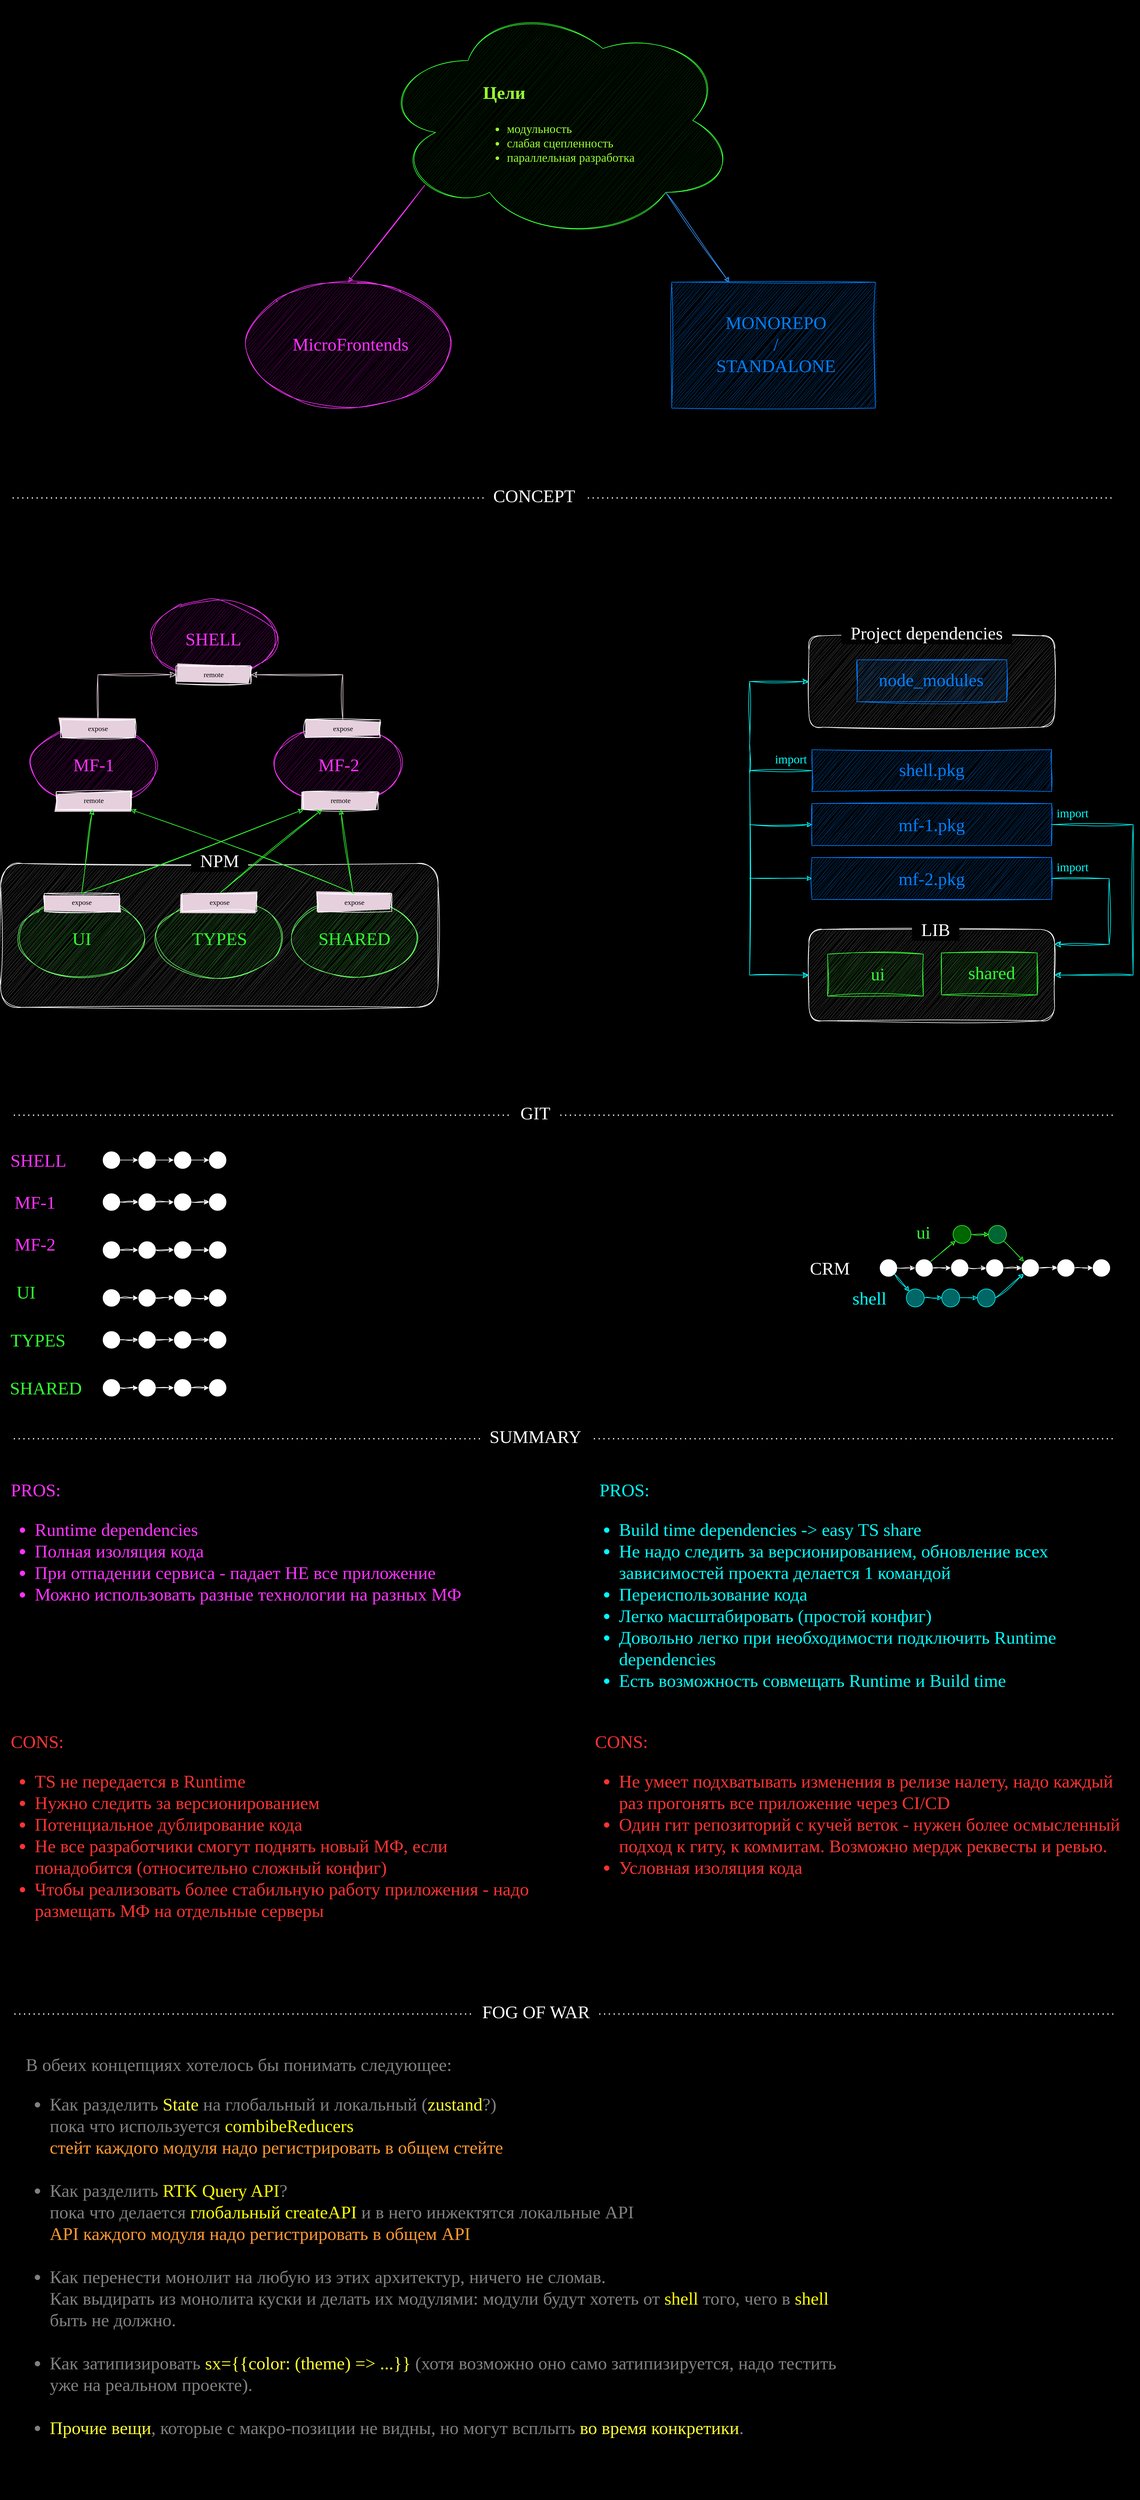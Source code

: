 <mxfile version="21.6.8" type="github">
  <diagram name="Страница — 1" id="esuZyuupJLuho4oqFtwd">
    <mxGraphModel dx="2686" dy="792" grid="1" gridSize="10" guides="1" tooltips="1" connect="1" arrows="1" fold="1" page="0" pageScale="1" pageWidth="827" pageHeight="1169" background="#000000" math="0" shadow="0">
      <root>
        <mxCell id="0" />
        <mxCell id="1" parent="0" />
        <mxCell id="a9ZtihEkZwW9otxZTu7b-69" value="" style="rounded=1;whiteSpace=wrap;html=1;sketch=1;curveFitting=1;jiggle=2;fillStyle=hachure;fillColor=#4D4D4D;strokeColor=#FFFFFF;" parent="1" vertex="1">
          <mxGeometry x="769" y="1150" width="410" height="152.5" as="geometry" />
        </mxCell>
        <mxCell id="a9ZtihEkZwW9otxZTu7b-33" value="" style="rounded=1;whiteSpace=wrap;html=1;sketch=1;curveFitting=1;jiggle=2;fillStyle=hachure;fillColor=#4D4D4D;strokeColor=#FFFFFF;" parent="1" vertex="1">
          <mxGeometry x="-580" y="1530" width="730" height="240" as="geometry" />
        </mxCell>
        <mxCell id="a9ZtihEkZwW9otxZTu7b-2" value="" style="ellipse;shape=cloud;whiteSpace=wrap;html=1;fillStyle=hatch;fillColor=#003300;strokeColor=#33FF33;sketch=1;curveFitting=1;jiggle=2;" parent="1" vertex="1">
          <mxGeometry x="50" y="90" width="600" height="400" as="geometry" />
        </mxCell>
        <mxCell id="a9ZtihEkZwW9otxZTu7b-1" value="&lt;h1 style=&quot;&quot;&gt;&lt;font style=&quot;font-size: 30px;&quot;&gt;Цели&lt;/font&gt;&lt;/h1&gt;&lt;p style=&quot;font-size: 20px;&quot;&gt;&lt;/p&gt;&lt;ul style=&quot;font-size: 20px;&quot;&gt;&lt;li style=&quot;font-size: 20px;&quot;&gt;модульность&lt;/li&gt;&lt;li style=&quot;font-size: 20px;&quot;&gt;слабая сцепленность&lt;br style=&quot;font-size: 20px;&quot;&gt;&lt;/li&gt;&lt;li style=&quot;font-size: 20px;&quot;&gt;параллельная разработка&lt;/li&gt;&lt;/ul&gt;&lt;p style=&quot;font-size: 20px;&quot;&gt;&lt;/p&gt;" style="text;html=1;strokeColor=none;fillColor=none;spacing=5;spacingTop=-20;whiteSpace=wrap;overflow=hidden;rounded=0;fontColor=#99FF33;fontFamily=Comic Sans MS;fontSize=20;sketch=1;curveFitting=1;jiggle=2;" parent="1" vertex="1">
          <mxGeometry x="220" y="200" width="340" height="210" as="geometry" />
        </mxCell>
        <mxCell id="a9ZtihEkZwW9otxZTu7b-3" value="ыв" style="ellipse;whiteSpace=wrap;html=1;strokeColor=#FF33FF;fillColor=#660066;fillStyle=hatch;sketch=1;curveFitting=1;jiggle=2;" parent="1" vertex="1">
          <mxGeometry x="-170" y="560" width="340" height="210" as="geometry" />
        </mxCell>
        <mxCell id="a9ZtihEkZwW9otxZTu7b-4" value="MicroFrontends" style="text;html=1;strokeColor=none;fillColor=none;align=center;verticalAlign=middle;whiteSpace=wrap;rounded=0;fontColor=#FF33FF;fontFamily=Comic Sans MS;fontSize=30;sketch=1;curveFitting=1;jiggle=2;" parent="1" vertex="1">
          <mxGeometry x="-26" y="648" width="60" height="30" as="geometry" />
        </mxCell>
        <mxCell id="a9ZtihEkZwW9otxZTu7b-5" value="ыв" style="whiteSpace=wrap;html=1;strokeColor=#007FFF;fillColor=#004C99;fillStyle=hatch;sketch=1;curveFitting=1;jiggle=2;" parent="1" vertex="1">
          <mxGeometry x="540" y="560" width="340" height="210" as="geometry" />
        </mxCell>
        <mxCell id="a9ZtihEkZwW9otxZTu7b-6" value="MONOREPO&lt;br&gt;/&lt;br&gt;STANDALONE" style="text;html=1;strokeColor=none;fillColor=none;align=center;verticalAlign=middle;whiteSpace=wrap;rounded=0;fontColor=#007FFF;fontFamily=Comic Sans MS;fontSize=30;sketch=1;curveFitting=1;jiggle=2;" parent="1" vertex="1">
          <mxGeometry x="684" y="648" width="60" height="30" as="geometry" />
        </mxCell>
        <mxCell id="a9ZtihEkZwW9otxZTu7b-7" value="" style="endArrow=classic;html=1;rounded=0;entryX=0.5;entryY=0;entryDx=0;entryDy=0;exitX=0.13;exitY=0.77;exitDx=0;exitDy=0;exitPerimeter=0;strokeColor=#FF33FF;sketch=1;curveFitting=1;jiggle=2;" parent="1" source="a9ZtihEkZwW9otxZTu7b-2" target="a9ZtihEkZwW9otxZTu7b-3" edge="1">
          <mxGeometry width="50" height="50" relative="1" as="geometry">
            <mxPoint x="390" y="620" as="sourcePoint" />
            <mxPoint x="440" y="570" as="targetPoint" />
          </mxGeometry>
        </mxCell>
        <mxCell id="a9ZtihEkZwW9otxZTu7b-8" value="" style="endArrow=classic;html=1;rounded=0;exitX=0.8;exitY=0.8;exitDx=0;exitDy=0;exitPerimeter=0;strokeColor=#3399FF;sketch=1;curveFitting=1;jiggle=2;" parent="1" source="a9ZtihEkZwW9otxZTu7b-2" target="a9ZtihEkZwW9otxZTu7b-5" edge="1">
          <mxGeometry width="50" height="50" relative="1" as="geometry">
            <mxPoint x="138" y="408" as="sourcePoint" />
            <mxPoint x="10" y="570" as="targetPoint" />
          </mxGeometry>
        </mxCell>
        <mxCell id="a9ZtihEkZwW9otxZTu7b-13" value="ыв" style="ellipse;whiteSpace=wrap;html=1;strokeColor=#FF33FF;fillColor=#660066;fillStyle=hatch;sketch=1;curveFitting=1;jiggle=2;" parent="1" vertex="1">
          <mxGeometry x="-330" y="1090" width="210.48" height="130" as="geometry" />
        </mxCell>
        <mxCell id="a9ZtihEkZwW9otxZTu7b-14" value="SHELL" style="text;html=1;strokeColor=none;fillColor=none;align=center;verticalAlign=middle;whiteSpace=wrap;rounded=0;fontColor=#FF33FF;fontFamily=Comic Sans MS;fontSize=30;sketch=1;curveFitting=1;jiggle=2;" parent="1" vertex="1">
          <mxGeometry x="-254.76" y="1140" width="60" height="30" as="geometry" />
        </mxCell>
        <mxCell id="a9ZtihEkZwW9otxZTu7b-15" value="remote" style="rounded=0;whiteSpace=wrap;html=1;fillStyle=solid;fillColor=#E6D0DE;sketch=1;curveFitting=1;jiggle=2;strokeColor=#FFFFFF;fontFamily=Comic Sans MS;" parent="1" vertex="1">
          <mxGeometry x="-287.14" y="1200" width="124.76" height="30" as="geometry" />
        </mxCell>
        <mxCell id="a9ZtihEkZwW9otxZTu7b-19" value="ыв" style="ellipse;whiteSpace=wrap;html=1;strokeColor=#FF33FF;fillColor=#660066;fillStyle=hatch;sketch=1;curveFitting=1;jiggle=2;" parent="1" vertex="1">
          <mxGeometry x="-530" y="1300" width="210.48" height="130" as="geometry" />
        </mxCell>
        <mxCell id="a9ZtihEkZwW9otxZTu7b-20" value="MF-1" style="text;html=1;strokeColor=none;fillColor=none;align=center;verticalAlign=middle;whiteSpace=wrap;rounded=0;fontColor=#FF33FF;fontFamily=Comic Sans MS;fontSize=30;sketch=1;curveFitting=1;jiggle=2;" parent="1" vertex="1">
          <mxGeometry x="-467.14" y="1350" width="84.76" height="30" as="geometry" />
        </mxCell>
        <mxCell id="a9ZtihEkZwW9otxZTu7b-21" value="expose" style="rounded=0;whiteSpace=wrap;html=1;fillStyle=solid;fillColor=#E6D0DE;sketch=1;curveFitting=1;jiggle=2;strokeColor=#FFFFFF;fontFamily=Comic Sans MS;" parent="1" vertex="1">
          <mxGeometry x="-480" y="1290" width="124.76" height="30" as="geometry" />
        </mxCell>
        <mxCell id="a9ZtihEkZwW9otxZTu7b-23" value="ыв" style="ellipse;whiteSpace=wrap;html=1;strokeColor=#FF33FF;fillColor=#660066;fillStyle=hatch;sketch=1;curveFitting=1;jiggle=2;" parent="1" vertex="1">
          <mxGeometry x="-121.24" y="1300" width="210.48" height="130" as="geometry" />
        </mxCell>
        <mxCell id="a9ZtihEkZwW9otxZTu7b-24" value="MF-2" style="text;html=1;strokeColor=none;fillColor=none;align=center;verticalAlign=middle;whiteSpace=wrap;rounded=0;fontColor=#FF33FF;fontFamily=Comic Sans MS;fontSize=30;sketch=1;curveFitting=1;jiggle=2;" parent="1" vertex="1">
          <mxGeometry x="-58.38" y="1350" width="84.76" height="30" as="geometry" />
        </mxCell>
        <mxCell id="a9ZtihEkZwW9otxZTu7b-25" value="expose" style="rounded=0;whiteSpace=wrap;html=1;fillStyle=solid;fillColor=#E6D0DE;sketch=1;curveFitting=1;jiggle=2;strokeColor=#FFFFFF;fontFamily=Comic Sans MS;" parent="1" vertex="1">
          <mxGeometry x="-71.24" y="1290" width="124.76" height="30" as="geometry" />
        </mxCell>
        <mxCell id="a9ZtihEkZwW9otxZTu7b-26" value="" style="edgeStyle=segmentEdgeStyle;endArrow=classic;html=1;curved=0;rounded=0;endSize=8;startSize=8;exitX=0.5;exitY=0;exitDx=0;exitDy=0;entryX=1;entryY=0.5;entryDx=0;entryDy=0;strokeColor=#E6D0DE;sketch=1;curveFitting=1;jiggle=2;" parent="1" source="a9ZtihEkZwW9otxZTu7b-25" target="a9ZtihEkZwW9otxZTu7b-15" edge="1">
          <mxGeometry width="50" height="50" relative="1" as="geometry">
            <mxPoint x="-190" y="1340" as="sourcePoint" />
            <mxPoint x="-140" y="1290" as="targetPoint" />
            <Array as="points">
              <mxPoint x="-9" y="1215" />
            </Array>
          </mxGeometry>
        </mxCell>
        <mxCell id="a9ZtihEkZwW9otxZTu7b-27" value="" style="edgeStyle=segmentEdgeStyle;endArrow=classic;html=1;curved=0;rounded=0;endSize=8;startSize=8;exitX=0.5;exitY=0;exitDx=0;exitDy=0;entryX=0;entryY=0.5;entryDx=0;entryDy=0;strokeColor=#E6D0DE;sketch=1;curveFitting=1;jiggle=2;" parent="1" source="a9ZtihEkZwW9otxZTu7b-21" target="a9ZtihEkZwW9otxZTu7b-15" edge="1">
          <mxGeometry width="50" height="50" relative="1" as="geometry">
            <mxPoint x="21" y="1290" as="sourcePoint" />
            <mxPoint x="-152" y="1225" as="targetPoint" />
            <Array as="points">
              <mxPoint x="-418" y="1215" />
            </Array>
          </mxGeometry>
        </mxCell>
        <mxCell id="a9ZtihEkZwW9otxZTu7b-28" value="remote" style="rounded=0;whiteSpace=wrap;html=1;fillStyle=solid;fillColor=#E6D0DE;sketch=1;curveFitting=1;jiggle=2;strokeColor=#FFFFFF;fontFamily=Comic Sans MS;" parent="1" vertex="1">
          <mxGeometry x="-487.14" y="1410" width="124.76" height="30" as="geometry" />
        </mxCell>
        <mxCell id="a9ZtihEkZwW9otxZTu7b-29" value="remote" style="rounded=0;whiteSpace=wrap;html=1;fillStyle=solid;fillColor=#E6D0DE;sketch=1;curveFitting=1;jiggle=2;strokeColor=#FFFFFF;fontFamily=Comic Sans MS;" parent="1" vertex="1">
          <mxGeometry x="-74.76" y="1410" width="124.76" height="30" as="geometry" />
        </mxCell>
        <mxCell id="a9ZtihEkZwW9otxZTu7b-30" value="ыв" style="ellipse;whiteSpace=wrap;html=1;strokeColor=#66FF66;fillColor=#006600;fillStyle=hatch;sketch=1;curveFitting=1;jiggle=2;" parent="1" vertex="1">
          <mxGeometry x="-550" y="1590" width="210.48" height="130" as="geometry" />
        </mxCell>
        <mxCell id="a9ZtihEkZwW9otxZTu7b-31" value="UI" style="text;html=1;strokeColor=none;fillColor=none;align=center;verticalAlign=middle;whiteSpace=wrap;rounded=0;fontColor=#33FF33;fontFamily=Comic Sans MS;fontSize=30;sketch=1;curveFitting=1;jiggle=2;" parent="1" vertex="1">
          <mxGeometry x="-487.14" y="1640" width="84.76" height="30" as="geometry" />
        </mxCell>
        <mxCell id="a9ZtihEkZwW9otxZTu7b-32" value="expose" style="rounded=0;whiteSpace=wrap;html=1;fillStyle=solid;fillColor=#E6D0DE;sketch=1;curveFitting=1;jiggle=2;strokeColor=#FFFFFF;fontFamily=Comic Sans MS;" parent="1" vertex="1">
          <mxGeometry x="-507.14" y="1580" width="124.76" height="30" as="geometry" />
        </mxCell>
        <mxCell id="a9ZtihEkZwW9otxZTu7b-34" value="&lt;font style=&quot;font-size: 30px;&quot; color=&quot;#ffffff&quot; face=&quot;Comic Sans MS&quot;&gt;&amp;nbsp; NPM&amp;nbsp;&amp;nbsp;&lt;/font&gt;" style="text;html=1;align=center;verticalAlign=middle;resizable=0;points=[];autosize=1;strokeColor=none;fillColor=none;labelBackgroundColor=#000000;spacingLeft=10;spacingRight=10;labelBorderColor=none;" parent="1" vertex="1">
          <mxGeometry x="-284.76" y="1500" width="140" height="50" as="geometry" />
        </mxCell>
        <mxCell id="a9ZtihEkZwW9otxZTu7b-35" value="ыв" style="ellipse;whiteSpace=wrap;html=1;strokeColor=#66FF66;fillColor=#006600;fillStyle=hatch;sketch=1;curveFitting=1;jiggle=2;" parent="1" vertex="1">
          <mxGeometry x="-320" y="1590" width="210.48" height="130" as="geometry" />
        </mxCell>
        <mxCell id="a9ZtihEkZwW9otxZTu7b-36" value="TYPES" style="text;html=1;strokeColor=none;fillColor=none;align=center;verticalAlign=middle;whiteSpace=wrap;rounded=0;fontColor=#33FF33;fontFamily=Comic Sans MS;fontSize=30;sketch=1;curveFitting=1;jiggle=2;" parent="1" vertex="1">
          <mxGeometry x="-257.14" y="1640" width="84.76" height="30" as="geometry" />
        </mxCell>
        <mxCell id="a9ZtihEkZwW9otxZTu7b-37" value="expose" style="rounded=0;whiteSpace=wrap;html=1;fillStyle=solid;fillColor=#E6D0DE;sketch=1;curveFitting=1;jiggle=2;strokeColor=#FFFFFF;fontFamily=Comic Sans MS;" parent="1" vertex="1">
          <mxGeometry x="-277.14" y="1580" width="124.76" height="30" as="geometry" />
        </mxCell>
        <mxCell id="a9ZtihEkZwW9otxZTu7b-38" value="ыв" style="ellipse;whiteSpace=wrap;html=1;strokeColor=#66FF66;fillColor=#006600;fillStyle=hatch;sketch=1;curveFitting=1;jiggle=2;" parent="1" vertex="1">
          <mxGeometry x="-94.76" y="1590" width="210.48" height="130" as="geometry" />
        </mxCell>
        <mxCell id="a9ZtihEkZwW9otxZTu7b-39" value="SHARED" style="text;html=1;strokeColor=none;fillColor=none;align=center;verticalAlign=middle;whiteSpace=wrap;rounded=0;fontColor=#33FF33;fontFamily=Comic Sans MS;fontSize=30;sketch=1;curveFitting=1;jiggle=2;" parent="1" vertex="1">
          <mxGeometry x="-31.9" y="1640" width="84.76" height="30" as="geometry" />
        </mxCell>
        <mxCell id="a9ZtihEkZwW9otxZTu7b-40" value="expose" style="rounded=0;whiteSpace=wrap;html=1;fillStyle=solid;fillColor=#E6D0DE;sketch=1;curveFitting=1;jiggle=2;strokeColor=#FFFFFF;fontFamily=Comic Sans MS;" parent="1" vertex="1">
          <mxGeometry x="-51.9" y="1580" width="124.76" height="30" as="geometry" />
        </mxCell>
        <mxCell id="a9ZtihEkZwW9otxZTu7b-41" value="" style="endArrow=classic;html=1;rounded=0;exitX=0.5;exitY=0;exitDx=0;exitDy=0;strokeColor=#33FF33;sketch=1;curveFitting=1;jiggle=2;" parent="1" source="a9ZtihEkZwW9otxZTu7b-32" target="a9ZtihEkZwW9otxZTu7b-28" edge="1">
          <mxGeometry width="50" height="50" relative="1" as="geometry">
            <mxPoint x="-180" y="1590" as="sourcePoint" />
            <mxPoint x="-130" y="1540" as="targetPoint" />
          </mxGeometry>
        </mxCell>
        <mxCell id="a9ZtihEkZwW9otxZTu7b-42" value="" style="endArrow=classic;html=1;rounded=0;exitX=0.5;exitY=0;exitDx=0;exitDy=0;strokeColor=#33FF33;entryX=0;entryY=1;entryDx=0;entryDy=0;sketch=1;curveFitting=1;jiggle=2;" parent="1" source="a9ZtihEkZwW9otxZTu7b-32" target="a9ZtihEkZwW9otxZTu7b-29" edge="1">
          <mxGeometry width="50" height="50" relative="1" as="geometry">
            <mxPoint x="-435" y="1590" as="sourcePoint" />
            <mxPoint x="-417" y="1450" as="targetPoint" />
          </mxGeometry>
        </mxCell>
        <mxCell id="a9ZtihEkZwW9otxZTu7b-43" value="" style="endArrow=classic;html=1;rounded=0;exitX=0.5;exitY=0;exitDx=0;exitDy=0;strokeColor=#33FF33;entryX=0.25;entryY=1;entryDx=0;entryDy=0;sketch=1;curveFitting=1;jiggle=2;" parent="1" source="a9ZtihEkZwW9otxZTu7b-37" target="a9ZtihEkZwW9otxZTu7b-29" edge="1">
          <mxGeometry width="50" height="50" relative="1" as="geometry">
            <mxPoint x="-435" y="1590" as="sourcePoint" />
            <mxPoint x="-417" y="1450" as="targetPoint" />
          </mxGeometry>
        </mxCell>
        <mxCell id="a9ZtihEkZwW9otxZTu7b-44" value="" style="endArrow=classic;html=1;rounded=0;strokeColor=#33FF33;entryX=0.5;entryY=1;entryDx=0;entryDy=0;sketch=1;curveFitting=1;jiggle=2;" parent="1" source="a9ZtihEkZwW9otxZTu7b-40" target="a9ZtihEkZwW9otxZTu7b-29" edge="1">
          <mxGeometry width="50" height="50" relative="1" as="geometry">
            <mxPoint x="-205" y="1590" as="sourcePoint" />
            <mxPoint x="-2" y="1450" as="targetPoint" />
          </mxGeometry>
        </mxCell>
        <mxCell id="a9ZtihEkZwW9otxZTu7b-45" value="" style="endArrow=classic;html=1;rounded=0;strokeColor=#33FF33;entryX=1;entryY=1;entryDx=0;entryDy=0;sketch=1;curveFitting=1;jiggle=2;" parent="1" target="a9ZtihEkZwW9otxZTu7b-28" edge="1">
          <mxGeometry width="50" height="50" relative="1" as="geometry">
            <mxPoint x="10" y="1580" as="sourcePoint" />
            <mxPoint x="-2" y="1450" as="targetPoint" />
          </mxGeometry>
        </mxCell>
        <mxCell id="a9ZtihEkZwW9otxZTu7b-46" value="ыв" style="whiteSpace=wrap;html=1;strokeColor=#007FFF;fillColor=#004C99;fillStyle=hatch;sketch=1;curveFitting=1;jiggle=2;" parent="1" vertex="1">
          <mxGeometry x="849" y="1190" width="250" height="70" as="geometry" />
        </mxCell>
        <mxCell id="a9ZtihEkZwW9otxZTu7b-53" value="" style="rounded=1;whiteSpace=wrap;html=1;sketch=1;curveFitting=1;jiggle=2;fillStyle=hachure;fillColor=#4D4D4D;strokeColor=#FFFFFF;" parent="1" vertex="1">
          <mxGeometry x="769" y="1640" width="410" height="152.5" as="geometry" />
        </mxCell>
        <mxCell id="a9ZtihEkZwW9otxZTu7b-47" value="node_modules" style="text;html=1;strokeColor=none;fillColor=none;align=center;verticalAlign=middle;whiteSpace=wrap;rounded=0;fontColor=#007FFF;fontFamily=Comic Sans MS;fontSize=30;sketch=1;curveFitting=1;jiggle=2;" parent="1" vertex="1">
          <mxGeometry x="943" y="1208" width="60" height="30" as="geometry" />
        </mxCell>
        <mxCell id="a9ZtihEkZwW9otxZTu7b-48" value="ыв" style="whiteSpace=wrap;html=1;strokeColor=#33FF33;fillColor=#006600;fillStyle=hatch;sketch=1;curveFitting=1;jiggle=2;" parent="1" vertex="1">
          <mxGeometry x="800" y="1681.25" width="160" height="70" as="geometry" />
        </mxCell>
        <mxCell id="a9ZtihEkZwW9otxZTu7b-49" value="ui" style="text;html=1;strokeColor=none;fillColor=none;align=center;verticalAlign=middle;whiteSpace=wrap;rounded=0;fontColor=#33FF33;fontFamily=Comic Sans MS;fontSize=30;sketch=1;curveFitting=1;jiggle=2;" parent="1" vertex="1">
          <mxGeometry x="854" y="1699.25" width="60" height="30" as="geometry" />
        </mxCell>
        <mxCell id="a9ZtihEkZwW9otxZTu7b-50" value="ыв" style="whiteSpace=wrap;html=1;strokeColor=#33FF33;fillColor=#006600;fillStyle=hatch;sketch=1;curveFitting=1;jiggle=2;" parent="1" vertex="1">
          <mxGeometry x="990" y="1679.25" width="160" height="70" as="geometry" />
        </mxCell>
        <mxCell id="a9ZtihEkZwW9otxZTu7b-51" value="shared" style="text;html=1;strokeColor=none;fillColor=none;align=center;verticalAlign=middle;whiteSpace=wrap;rounded=0;fontColor=#33FF33;fontFamily=Comic Sans MS;fontSize=30;sketch=1;curveFitting=1;jiggle=2;" parent="1" vertex="1">
          <mxGeometry x="1044" y="1697.25" width="60" height="30" as="geometry" />
        </mxCell>
        <mxCell id="a9ZtihEkZwW9otxZTu7b-54" value="&lt;font style=&quot;font-size: 30px;&quot; color=&quot;#ffffff&quot; face=&quot;Comic Sans MS&quot;&gt;&amp;nbsp; LIB&amp;nbsp;&amp;nbsp;&lt;/font&gt;" style="text;html=1;align=center;verticalAlign=middle;resizable=0;points=[];autosize=1;strokeColor=none;fillColor=none;labelBackgroundColor=#000000;spacingLeft=10;spacingRight=10;labelBorderColor=none;" parent="1" vertex="1">
          <mxGeometry x="915" y="1615" width="130" height="50" as="geometry" />
        </mxCell>
        <mxCell id="a9ZtihEkZwW9otxZTu7b-63" value="ыв" style="whiteSpace=wrap;html=1;strokeColor=#007FFF;fillColor=#004C99;fillStyle=hatch;sketch=1;curveFitting=1;jiggle=2;" parent="1" vertex="1">
          <mxGeometry x="774" y="1340" width="400" height="70" as="geometry" />
        </mxCell>
        <mxCell id="a9ZtihEkZwW9otxZTu7b-64" value="shell.pkg" style="text;html=1;strokeColor=none;fillColor=none;align=center;verticalAlign=middle;whiteSpace=wrap;rounded=0;fontColor=#007FFF;fontFamily=Comic Sans MS;fontSize=30;sketch=1;curveFitting=1;jiggle=2;" parent="1" vertex="1">
          <mxGeometry x="944" y="1358" width="60" height="30" as="geometry" />
        </mxCell>
        <mxCell id="a9ZtihEkZwW9otxZTu7b-65" value="ыв" style="whiteSpace=wrap;html=1;strokeColor=#007FFF;fillColor=#004C99;fillStyle=hatch;sketch=1;curveFitting=1;jiggle=2;" parent="1" vertex="1">
          <mxGeometry x="774" y="1430" width="400" height="70" as="geometry" />
        </mxCell>
        <mxCell id="a9ZtihEkZwW9otxZTu7b-66" value="mf-1.pkg" style="text;html=1;strokeColor=none;fillColor=none;align=center;verticalAlign=middle;whiteSpace=wrap;rounded=0;fontColor=#007FFF;fontFamily=Comic Sans MS;fontSize=30;sketch=1;curveFitting=1;jiggle=2;" parent="1" vertex="1">
          <mxGeometry x="891" y="1450" width="166" height="30" as="geometry" />
        </mxCell>
        <mxCell id="a9ZtihEkZwW9otxZTu7b-67" value="ыв" style="whiteSpace=wrap;html=1;strokeColor=#007FFF;fillColor=#004C99;fillStyle=hatch;sketch=1;curveFitting=1;jiggle=2;" parent="1" vertex="1">
          <mxGeometry x="774" y="1520" width="400" height="70" as="geometry" />
        </mxCell>
        <mxCell id="a9ZtihEkZwW9otxZTu7b-68" value="mf-2.pkg" style="text;html=1;strokeColor=none;fillColor=none;align=center;verticalAlign=middle;whiteSpace=wrap;rounded=0;fontColor=#007FFF;fontFamily=Comic Sans MS;fontSize=30;sketch=1;curveFitting=1;jiggle=2;" parent="1" vertex="1">
          <mxGeometry x="891" y="1540" width="166" height="30" as="geometry" />
        </mxCell>
        <mxCell id="a9ZtihEkZwW9otxZTu7b-70" value="&lt;font style=&quot;font-size: 30px;&quot; color=&quot;#ffffff&quot; face=&quot;Comic Sans MS&quot;&gt;&amp;nbsp; Project dependencies&amp;nbsp;&amp;nbsp;&lt;/font&gt;" style="text;html=1;align=center;verticalAlign=middle;resizable=0;points=[];autosize=1;strokeColor=none;fillColor=none;labelBackgroundColor=#000000;spacingLeft=10;spacingRight=10;labelBorderColor=none;" parent="1" vertex="1">
          <mxGeometry x="775" y="1120" width="380" height="50" as="geometry" />
        </mxCell>
        <mxCell id="a9ZtihEkZwW9otxZTu7b-71" value="" style="edgeStyle=elbowEdgeStyle;elbow=horizontal;endArrow=classic;html=1;curved=0;rounded=0;endSize=8;startSize=8;strokeColor=#00FFFF;sketch=1;curveFitting=1;jiggle=2;exitX=0;exitY=0.5;exitDx=0;exitDy=0;entryX=0;entryY=0.5;entryDx=0;entryDy=0;" parent="1" source="a9ZtihEkZwW9otxZTu7b-63" target="a9ZtihEkZwW9otxZTu7b-53" edge="1">
          <mxGeometry width="50" height="50" relative="1" as="geometry">
            <mxPoint x="790" y="1440" as="sourcePoint" />
            <mxPoint x="650" y="1620" as="targetPoint" />
            <Array as="points">
              <mxPoint x="670" y="1540" />
            </Array>
          </mxGeometry>
        </mxCell>
        <mxCell id="a9ZtihEkZwW9otxZTu7b-72" value="" style="endArrow=classic;html=1;rounded=0;strokeColor=#00FFFF;sketch=1;curveFitting=1;jiggle=2;entryX=0;entryY=0.5;entryDx=0;entryDy=0;" parent="1" target="a9ZtihEkZwW9otxZTu7b-65" edge="1">
          <mxGeometry width="50" height="50" relative="1" as="geometry">
            <mxPoint x="670" y="1465" as="sourcePoint" />
            <mxPoint x="780" y="1460" as="targetPoint" />
          </mxGeometry>
        </mxCell>
        <mxCell id="a9ZtihEkZwW9otxZTu7b-73" value="" style="endArrow=classic;html=1;rounded=0;strokeColor=#00FFFF;sketch=1;curveFitting=1;jiggle=2;entryX=0;entryY=0.5;entryDx=0;entryDy=0;" parent="1" edge="1">
          <mxGeometry width="50" height="50" relative="1" as="geometry">
            <mxPoint x="670" y="1554.66" as="sourcePoint" />
            <mxPoint x="774" y="1554.66" as="targetPoint" />
          </mxGeometry>
        </mxCell>
        <mxCell id="a9ZtihEkZwW9otxZTu7b-75" value="import" style="text;html=1;strokeColor=none;fillColor=none;align=center;verticalAlign=middle;whiteSpace=wrap;rounded=0;fontColor=#00FFFF;fontFamily=Comic Sans MS;fontSize=20;sketch=1;curveFitting=1;jiggle=2;" parent="1" vertex="1">
          <mxGeometry x="709" y="1340" width="60" height="30" as="geometry" />
        </mxCell>
        <mxCell id="a9ZtihEkZwW9otxZTu7b-76" value="" style="edgeStyle=segmentEdgeStyle;endArrow=classic;html=1;curved=0;rounded=0;endSize=8;startSize=8;entryX=0;entryY=0.5;entryDx=0;entryDy=0;fontColor=#00FFFF;strokeColor=#00FFFF;sketch=1;curveFitting=1;jiggle=2;" parent="1" target="a9ZtihEkZwW9otxZTu7b-69" edge="1">
          <mxGeometry width="50" height="50" relative="1" as="geometry">
            <mxPoint x="670" y="1380" as="sourcePoint" />
            <mxPoint x="800" y="1450" as="targetPoint" />
            <Array as="points">
              <mxPoint x="670" y="1330" />
              <mxPoint x="670" y="1226" />
            </Array>
          </mxGeometry>
        </mxCell>
        <mxCell id="a9ZtihEkZwW9otxZTu7b-77" value="" style="edgeStyle=elbowEdgeStyle;elbow=horizontal;endArrow=classic;html=1;curved=0;rounded=0;endSize=8;startSize=8;strokeColor=#00FFFF;sketch=1;curveFitting=1;jiggle=2;exitX=1;exitY=0.5;exitDx=0;exitDy=0;entryX=1;entryY=0.5;entryDx=0;entryDy=0;" parent="1" source="a9ZtihEkZwW9otxZTu7b-65" target="a9ZtihEkZwW9otxZTu7b-53" edge="1">
          <mxGeometry width="50" height="50" relative="1" as="geometry">
            <mxPoint x="1414" y="1475" as="sourcePoint" />
            <mxPoint x="1409" y="1816" as="targetPoint" />
            <Array as="points">
              <mxPoint x="1310" y="1640" />
            </Array>
          </mxGeometry>
        </mxCell>
        <mxCell id="a9ZtihEkZwW9otxZTu7b-78" value="import" style="text;html=1;strokeColor=none;fillColor=none;align=center;verticalAlign=middle;whiteSpace=wrap;rounded=0;fontColor=#00FFFF;fontFamily=Comic Sans MS;fontSize=20;sketch=1;curveFitting=1;jiggle=2;" parent="1" vertex="1">
          <mxGeometry x="1179" y="1430" width="60" height="30" as="geometry" />
        </mxCell>
        <mxCell id="a9ZtihEkZwW9otxZTu7b-79" value="" style="edgeStyle=elbowEdgeStyle;elbow=horizontal;endArrow=classic;html=1;curved=0;rounded=0;endSize=8;startSize=8;strokeColor=#00FFFF;sketch=1;curveFitting=1;jiggle=2;exitX=1;exitY=0.5;exitDx=0;exitDy=0;entryX=1;entryY=0.164;entryDx=0;entryDy=0;entryPerimeter=0;" parent="1" target="a9ZtihEkZwW9otxZTu7b-53" edge="1">
          <mxGeometry width="50" height="50" relative="1" as="geometry">
            <mxPoint x="1174" y="1555" as="sourcePoint" />
            <mxPoint x="1179" y="1806" as="targetPoint" />
            <Array as="points">
              <mxPoint x="1270" y="1610" />
            </Array>
          </mxGeometry>
        </mxCell>
        <mxCell id="a9ZtihEkZwW9otxZTu7b-80" value="import" style="text;html=1;strokeColor=none;fillColor=none;align=center;verticalAlign=middle;whiteSpace=wrap;rounded=0;fontColor=#00FFFF;fontFamily=Comic Sans MS;fontSize=20;sketch=1;curveFitting=1;jiggle=2;" parent="1" vertex="1">
          <mxGeometry x="1179" y="1520" width="60" height="30" as="geometry" />
        </mxCell>
        <mxCell id="a9ZtihEkZwW9otxZTu7b-82" value="" style="endArrow=none;dashed=1;html=1;dashPattern=1 3;strokeWidth=2;rounded=0;strokeColor=#FFFFFF;" parent="1" edge="1">
          <mxGeometry width="50" height="50" relative="1" as="geometry">
            <mxPoint x="-560" y="920" as="sourcePoint" />
            <mxPoint x="1280" y="920" as="targetPoint" />
          </mxGeometry>
        </mxCell>
        <mxCell id="a9ZtihEkZwW9otxZTu7b-83" value="&lt;font color=&quot;#ffffff&quot; style=&quot;font-size: 30px; background-color: rgb(0, 0, 0);&quot; face=&quot;Comic Sans MS&quot;&gt;&amp;nbsp; CONCEPT&amp;nbsp;&amp;nbsp;&lt;/font&gt;" style="text;html=1;align=center;verticalAlign=middle;resizable=0;points=[];autosize=1;strokeColor=none;fillColor=none;" parent="1" vertex="1">
          <mxGeometry x="210" y="891" width="200" height="50" as="geometry" />
        </mxCell>
        <mxCell id="a9ZtihEkZwW9otxZTu7b-84" value="" style="endArrow=none;dashed=1;html=1;dashPattern=1 3;strokeWidth=2;rounded=0;strokeColor=#FFFFFF;" parent="1" edge="1">
          <mxGeometry width="50" height="50" relative="1" as="geometry">
            <mxPoint x="-558" y="1950" as="sourcePoint" />
            <mxPoint x="1282" y="1950" as="targetPoint" />
          </mxGeometry>
        </mxCell>
        <mxCell id="a9ZtihEkZwW9otxZTu7b-85" value="&lt;font color=&quot;#ffffff&quot; style=&quot;font-size: 30px; background-color: rgb(0, 0, 0);&quot; face=&quot;Comic Sans MS&quot;&gt;&amp;nbsp; GIT&amp;nbsp;&amp;nbsp;&lt;/font&gt;" style="text;html=1;align=center;verticalAlign=middle;resizable=0;points=[];autosize=1;strokeColor=none;fillColor=none;" parent="1" vertex="1">
          <mxGeometry x="252" y="1921" width="120" height="50" as="geometry" />
        </mxCell>
        <mxCell id="a9ZtihEkZwW9otxZTu7b-86" value="SHELL" style="text;html=1;strokeColor=none;fillColor=none;align=center;verticalAlign=middle;whiteSpace=wrap;rounded=0;fontColor=#FF33FF;fontFamily=Comic Sans MS;fontSize=30;sketch=1;curveFitting=1;jiggle=2;" parent="1" vertex="1">
          <mxGeometry x="-547.14" y="2010" width="60" height="30" as="geometry" />
        </mxCell>
        <mxCell id="a9ZtihEkZwW9otxZTu7b-87" value="MF-1" style="text;html=1;strokeColor=none;fillColor=none;align=center;verticalAlign=middle;whiteSpace=wrap;rounded=0;fontColor=#FF33FF;fontFamily=Comic Sans MS;fontSize=30;sketch=1;curveFitting=1;jiggle=2;" parent="1" vertex="1">
          <mxGeometry x="-564.76" y="2080" width="84.76" height="30" as="geometry" />
        </mxCell>
        <mxCell id="a9ZtihEkZwW9otxZTu7b-88" value="MF-2" style="text;html=1;strokeColor=none;fillColor=none;align=center;verticalAlign=middle;whiteSpace=wrap;rounded=0;fontColor=#FF33FF;fontFamily=Comic Sans MS;fontSize=30;sketch=1;curveFitting=1;jiggle=2;" parent="1" vertex="1">
          <mxGeometry x="-564.76" y="2150" width="84.76" height="30" as="geometry" />
        </mxCell>
        <mxCell id="a9ZtihEkZwW9otxZTu7b-89" value="UI" style="text;html=1;strokeColor=none;fillColor=none;align=center;verticalAlign=middle;whiteSpace=wrap;rounded=0;fontColor=#33FF33;fontFamily=Comic Sans MS;fontSize=30;sketch=1;curveFitting=1;jiggle=2;" parent="1" vertex="1">
          <mxGeometry x="-580" y="2230" width="84.76" height="30" as="geometry" />
        </mxCell>
        <mxCell id="a9ZtihEkZwW9otxZTu7b-90" value="TYPES" style="text;html=1;strokeColor=none;fillColor=none;align=center;verticalAlign=middle;whiteSpace=wrap;rounded=0;fontColor=#33FF33;fontFamily=Comic Sans MS;fontSize=30;sketch=1;curveFitting=1;jiggle=2;" parent="1" vertex="1">
          <mxGeometry x="-559.52" y="2310" width="84.76" height="30" as="geometry" />
        </mxCell>
        <mxCell id="a9ZtihEkZwW9otxZTu7b-91" value="SHARED" style="text;html=1;strokeColor=none;fillColor=none;align=center;verticalAlign=middle;whiteSpace=wrap;rounded=0;fontColor=#33FF33;fontFamily=Comic Sans MS;fontSize=30;sketch=1;curveFitting=1;jiggle=2;" parent="1" vertex="1">
          <mxGeometry x="-547.14" y="2390" width="84.76" height="30" as="geometry" />
        </mxCell>
        <mxCell id="a9ZtihEkZwW9otxZTu7b-92" value="" style="ellipse;whiteSpace=wrap;html=1;aspect=fixed;direction=south;" parent="1" vertex="1">
          <mxGeometry x="-410" y="2010" width="30" height="30" as="geometry" />
        </mxCell>
        <mxCell id="a9ZtihEkZwW9otxZTu7b-93" value="" style="ellipse;whiteSpace=wrap;html=1;aspect=fixed;direction=south;" parent="1" vertex="1">
          <mxGeometry x="-350.52" y="2010" width="30" height="30" as="geometry" />
        </mxCell>
        <mxCell id="a9ZtihEkZwW9otxZTu7b-94" value="" style="ellipse;whiteSpace=wrap;html=1;aspect=fixed;direction=south;" parent="1" vertex="1">
          <mxGeometry x="-291.14" y="2010" width="30" height="30" as="geometry" />
        </mxCell>
        <mxCell id="a9ZtihEkZwW9otxZTu7b-95" value="" style="ellipse;whiteSpace=wrap;html=1;aspect=fixed;direction=south;" parent="1" vertex="1">
          <mxGeometry x="-232.76" y="2010" width="30" height="30" as="geometry" />
        </mxCell>
        <mxCell id="a9ZtihEkZwW9otxZTu7b-97" style="edgeStyle=orthogonalEdgeStyle;rounded=0;orthogonalLoop=1;jettySize=auto;html=1;entryX=0.5;entryY=1;entryDx=0;entryDy=0;strokeColor=#FFFFFF;" parent="1" edge="1">
          <mxGeometry relative="1" as="geometry">
            <mxPoint x="-321" y="2024.92" as="sourcePoint" />
            <mxPoint x="-291" y="2024.92" as="targetPoint" />
          </mxGeometry>
        </mxCell>
        <mxCell id="a9ZtihEkZwW9otxZTu7b-98" style="edgeStyle=orthogonalEdgeStyle;rounded=0;orthogonalLoop=1;jettySize=auto;html=1;entryX=0.5;entryY=1;entryDx=0;entryDy=0;strokeColor=#FFFFFF;" parent="1" edge="1">
          <mxGeometry relative="1" as="geometry">
            <mxPoint x="-262.14" y="2024.92" as="sourcePoint" />
            <mxPoint x="-232.14" y="2024.92" as="targetPoint" />
          </mxGeometry>
        </mxCell>
        <mxCell id="a9ZtihEkZwW9otxZTu7b-99" style="edgeStyle=orthogonalEdgeStyle;rounded=0;orthogonalLoop=1;jettySize=auto;html=1;entryX=0.5;entryY=1;entryDx=0;entryDy=0;strokeColor=#FFFFFF;" parent="1" edge="1">
          <mxGeometry relative="1" as="geometry">
            <mxPoint x="-380.52" y="2024.92" as="sourcePoint" />
            <mxPoint x="-350.52" y="2024.92" as="targetPoint" />
          </mxGeometry>
        </mxCell>
        <mxCell id="a9ZtihEkZwW9otxZTu7b-100" value="" style="ellipse;whiteSpace=wrap;html=1;aspect=fixed;direction=south;" parent="1" vertex="1">
          <mxGeometry x="-410" y="2080" width="30" height="30" as="geometry" />
        </mxCell>
        <mxCell id="a9ZtihEkZwW9otxZTu7b-101" value="" style="ellipse;whiteSpace=wrap;html=1;aspect=fixed;direction=south;" parent="1" vertex="1">
          <mxGeometry x="-350.52" y="2080" width="30" height="30" as="geometry" />
        </mxCell>
        <mxCell id="a9ZtihEkZwW9otxZTu7b-102" value="" style="ellipse;whiteSpace=wrap;html=1;aspect=fixed;direction=south;" parent="1" vertex="1">
          <mxGeometry x="-291.14" y="2080" width="30" height="30" as="geometry" />
        </mxCell>
        <mxCell id="a9ZtihEkZwW9otxZTu7b-103" value="" style="ellipse;whiteSpace=wrap;html=1;aspect=fixed;direction=south;" parent="1" vertex="1">
          <mxGeometry x="-232.76" y="2080" width="30" height="30" as="geometry" />
        </mxCell>
        <mxCell id="a9ZtihEkZwW9otxZTu7b-104" style="edgeStyle=orthogonalEdgeStyle;rounded=0;orthogonalLoop=1;jettySize=auto;html=1;entryX=0.5;entryY=1;entryDx=0;entryDy=0;strokeColor=#FFFFFF;sketch=1;curveFitting=1;jiggle=2;" parent="1" edge="1">
          <mxGeometry relative="1" as="geometry">
            <mxPoint x="-321" y="2094.92" as="sourcePoint" />
            <mxPoint x="-291" y="2094.92" as="targetPoint" />
          </mxGeometry>
        </mxCell>
        <mxCell id="a9ZtihEkZwW9otxZTu7b-105" style="edgeStyle=orthogonalEdgeStyle;rounded=0;orthogonalLoop=1;jettySize=auto;html=1;entryX=0.5;entryY=1;entryDx=0;entryDy=0;strokeColor=#FFFFFF;sketch=1;curveFitting=1;jiggle=2;" parent="1" edge="1">
          <mxGeometry relative="1" as="geometry">
            <mxPoint x="-262.14" y="2094.92" as="sourcePoint" />
            <mxPoint x="-232.14" y="2094.92" as="targetPoint" />
          </mxGeometry>
        </mxCell>
        <mxCell id="a9ZtihEkZwW9otxZTu7b-106" style="edgeStyle=orthogonalEdgeStyle;rounded=0;orthogonalLoop=1;jettySize=auto;html=1;entryX=0.5;entryY=1;entryDx=0;entryDy=0;strokeColor=#FFFFFF;sketch=1;curveFitting=1;jiggle=2;" parent="1" edge="1">
          <mxGeometry relative="1" as="geometry">
            <mxPoint x="-380.52" y="2094.92" as="sourcePoint" />
            <mxPoint x="-350.52" y="2094.92" as="targetPoint" />
          </mxGeometry>
        </mxCell>
        <mxCell id="a9ZtihEkZwW9otxZTu7b-107" value="" style="ellipse;whiteSpace=wrap;html=1;aspect=fixed;direction=south;" parent="1" vertex="1">
          <mxGeometry x="-410" y="2160" width="30" height="30" as="geometry" />
        </mxCell>
        <mxCell id="a9ZtihEkZwW9otxZTu7b-108" value="" style="ellipse;whiteSpace=wrap;html=1;aspect=fixed;direction=south;" parent="1" vertex="1">
          <mxGeometry x="-350.52" y="2160" width="30" height="30" as="geometry" />
        </mxCell>
        <mxCell id="a9ZtihEkZwW9otxZTu7b-109" value="" style="ellipse;whiteSpace=wrap;html=1;aspect=fixed;direction=south;" parent="1" vertex="1">
          <mxGeometry x="-291.14" y="2160" width="30" height="30" as="geometry" />
        </mxCell>
        <mxCell id="a9ZtihEkZwW9otxZTu7b-110" value="" style="ellipse;whiteSpace=wrap;html=1;aspect=fixed;direction=south;" parent="1" vertex="1">
          <mxGeometry x="-232.76" y="2160" width="30" height="30" as="geometry" />
        </mxCell>
        <mxCell id="a9ZtihEkZwW9otxZTu7b-111" style="edgeStyle=orthogonalEdgeStyle;rounded=0;orthogonalLoop=1;jettySize=auto;html=1;entryX=0.5;entryY=1;entryDx=0;entryDy=0;strokeColor=#FFFFFF;sketch=1;curveFitting=1;jiggle=2;" parent="1" edge="1">
          <mxGeometry relative="1" as="geometry">
            <mxPoint x="-321" y="2174.92" as="sourcePoint" />
            <mxPoint x="-291" y="2174.92" as="targetPoint" />
          </mxGeometry>
        </mxCell>
        <mxCell id="a9ZtihEkZwW9otxZTu7b-112" style="edgeStyle=orthogonalEdgeStyle;rounded=0;orthogonalLoop=1;jettySize=auto;html=1;entryX=0.5;entryY=1;entryDx=0;entryDy=0;strokeColor=#FFFFFF;sketch=1;curveFitting=1;jiggle=2;" parent="1" edge="1">
          <mxGeometry relative="1" as="geometry">
            <mxPoint x="-262.14" y="2174.92" as="sourcePoint" />
            <mxPoint x="-232.14" y="2174.92" as="targetPoint" />
          </mxGeometry>
        </mxCell>
        <mxCell id="a9ZtihEkZwW9otxZTu7b-113" style="edgeStyle=orthogonalEdgeStyle;rounded=0;orthogonalLoop=1;jettySize=auto;html=1;entryX=0.5;entryY=1;entryDx=0;entryDy=0;strokeColor=#FFFFFF;sketch=1;curveFitting=1;jiggle=2;" parent="1" edge="1">
          <mxGeometry relative="1" as="geometry">
            <mxPoint x="-380.52" y="2174.92" as="sourcePoint" />
            <mxPoint x="-350.52" y="2174.92" as="targetPoint" />
          </mxGeometry>
        </mxCell>
        <mxCell id="a9ZtihEkZwW9otxZTu7b-114" value="" style="ellipse;whiteSpace=wrap;html=1;aspect=fixed;direction=south;" parent="1" vertex="1">
          <mxGeometry x="-410" y="2240" width="30" height="30" as="geometry" />
        </mxCell>
        <mxCell id="a9ZtihEkZwW9otxZTu7b-115" value="" style="ellipse;whiteSpace=wrap;html=1;aspect=fixed;direction=south;" parent="1" vertex="1">
          <mxGeometry x="-350.52" y="2240" width="30" height="30" as="geometry" />
        </mxCell>
        <mxCell id="a9ZtihEkZwW9otxZTu7b-116" value="" style="ellipse;whiteSpace=wrap;html=1;aspect=fixed;direction=south;" parent="1" vertex="1">
          <mxGeometry x="-291.14" y="2240" width="30" height="30" as="geometry" />
        </mxCell>
        <mxCell id="a9ZtihEkZwW9otxZTu7b-117" value="" style="ellipse;whiteSpace=wrap;html=1;aspect=fixed;direction=south;" parent="1" vertex="1">
          <mxGeometry x="-232.76" y="2240" width="30" height="30" as="geometry" />
        </mxCell>
        <mxCell id="a9ZtihEkZwW9otxZTu7b-118" style="edgeStyle=orthogonalEdgeStyle;rounded=0;orthogonalLoop=1;jettySize=auto;html=1;entryX=0.5;entryY=1;entryDx=0;entryDy=0;strokeColor=#FFFFFF;sketch=1;curveFitting=1;jiggle=2;" parent="1" edge="1">
          <mxGeometry relative="1" as="geometry">
            <mxPoint x="-321" y="2254.92" as="sourcePoint" />
            <mxPoint x="-291" y="2254.92" as="targetPoint" />
          </mxGeometry>
        </mxCell>
        <mxCell id="a9ZtihEkZwW9otxZTu7b-119" style="edgeStyle=orthogonalEdgeStyle;rounded=0;orthogonalLoop=1;jettySize=auto;html=1;entryX=0.5;entryY=1;entryDx=0;entryDy=0;strokeColor=#FFFFFF;sketch=1;curveFitting=1;jiggle=2;" parent="1" edge="1">
          <mxGeometry relative="1" as="geometry">
            <mxPoint x="-262.14" y="2254.92" as="sourcePoint" />
            <mxPoint x="-232.14" y="2254.92" as="targetPoint" />
          </mxGeometry>
        </mxCell>
        <mxCell id="a9ZtihEkZwW9otxZTu7b-120" style="edgeStyle=orthogonalEdgeStyle;rounded=0;orthogonalLoop=1;jettySize=auto;html=1;entryX=0.5;entryY=1;entryDx=0;entryDy=0;strokeColor=#FFFFFF;sketch=1;curveFitting=1;jiggle=2;" parent="1" edge="1">
          <mxGeometry relative="1" as="geometry">
            <mxPoint x="-380.52" y="2254.92" as="sourcePoint" />
            <mxPoint x="-350.52" y="2254.92" as="targetPoint" />
          </mxGeometry>
        </mxCell>
        <mxCell id="a9ZtihEkZwW9otxZTu7b-121" value="" style="ellipse;whiteSpace=wrap;html=1;aspect=fixed;direction=south;" parent="1" vertex="1">
          <mxGeometry x="-410" y="2310" width="30" height="30" as="geometry" />
        </mxCell>
        <mxCell id="a9ZtihEkZwW9otxZTu7b-122" value="" style="ellipse;whiteSpace=wrap;html=1;aspect=fixed;direction=south;" parent="1" vertex="1">
          <mxGeometry x="-350.52" y="2310" width="30" height="30" as="geometry" />
        </mxCell>
        <mxCell id="a9ZtihEkZwW9otxZTu7b-123" value="" style="ellipse;whiteSpace=wrap;html=1;aspect=fixed;direction=south;" parent="1" vertex="1">
          <mxGeometry x="-291.14" y="2310" width="30" height="30" as="geometry" />
        </mxCell>
        <mxCell id="a9ZtihEkZwW9otxZTu7b-124" value="" style="ellipse;whiteSpace=wrap;html=1;aspect=fixed;direction=south;" parent="1" vertex="1">
          <mxGeometry x="-232.76" y="2310" width="30" height="30" as="geometry" />
        </mxCell>
        <mxCell id="a9ZtihEkZwW9otxZTu7b-125" style="edgeStyle=orthogonalEdgeStyle;rounded=0;orthogonalLoop=1;jettySize=auto;html=1;entryX=0.5;entryY=1;entryDx=0;entryDy=0;strokeColor=#FFFFFF;sketch=1;curveFitting=1;jiggle=2;" parent="1" edge="1">
          <mxGeometry relative="1" as="geometry">
            <mxPoint x="-321" y="2324.92" as="sourcePoint" />
            <mxPoint x="-291" y="2324.92" as="targetPoint" />
          </mxGeometry>
        </mxCell>
        <mxCell id="a9ZtihEkZwW9otxZTu7b-126" style="edgeStyle=orthogonalEdgeStyle;rounded=0;orthogonalLoop=1;jettySize=auto;html=1;entryX=0.5;entryY=1;entryDx=0;entryDy=0;strokeColor=#FFFFFF;sketch=1;curveFitting=1;jiggle=2;" parent="1" edge="1">
          <mxGeometry relative="1" as="geometry">
            <mxPoint x="-262.14" y="2324.92" as="sourcePoint" />
            <mxPoint x="-232.14" y="2324.92" as="targetPoint" />
          </mxGeometry>
        </mxCell>
        <mxCell id="a9ZtihEkZwW9otxZTu7b-127" style="edgeStyle=orthogonalEdgeStyle;rounded=0;orthogonalLoop=1;jettySize=auto;html=1;entryX=0.5;entryY=1;entryDx=0;entryDy=0;strokeColor=#FFFFFF;sketch=1;curveFitting=1;jiggle=2;" parent="1" edge="1">
          <mxGeometry relative="1" as="geometry">
            <mxPoint x="-380.52" y="2324.92" as="sourcePoint" />
            <mxPoint x="-350.52" y="2324.92" as="targetPoint" />
          </mxGeometry>
        </mxCell>
        <mxCell id="a9ZtihEkZwW9otxZTu7b-128" value="" style="ellipse;whiteSpace=wrap;html=1;aspect=fixed;direction=south;" parent="1" vertex="1">
          <mxGeometry x="-410" y="2390" width="30" height="30" as="geometry" />
        </mxCell>
        <mxCell id="a9ZtihEkZwW9otxZTu7b-129" value="" style="ellipse;whiteSpace=wrap;html=1;aspect=fixed;direction=south;" parent="1" vertex="1">
          <mxGeometry x="-350.52" y="2390" width="30" height="30" as="geometry" />
        </mxCell>
        <mxCell id="a9ZtihEkZwW9otxZTu7b-130" value="" style="ellipse;whiteSpace=wrap;html=1;aspect=fixed;direction=south;" parent="1" vertex="1">
          <mxGeometry x="-291.14" y="2390" width="30" height="30" as="geometry" />
        </mxCell>
        <mxCell id="a9ZtihEkZwW9otxZTu7b-131" value="" style="ellipse;whiteSpace=wrap;html=1;aspect=fixed;direction=south;" parent="1" vertex="1">
          <mxGeometry x="-232.76" y="2390" width="30" height="30" as="geometry" />
        </mxCell>
        <mxCell id="a9ZtihEkZwW9otxZTu7b-132" style="edgeStyle=orthogonalEdgeStyle;rounded=0;orthogonalLoop=1;jettySize=auto;html=1;entryX=0.5;entryY=1;entryDx=0;entryDy=0;strokeColor=#FFFFFF;sketch=1;curveFitting=1;jiggle=2;" parent="1" edge="1">
          <mxGeometry relative="1" as="geometry">
            <mxPoint x="-321" y="2404.92" as="sourcePoint" />
            <mxPoint x="-291" y="2404.92" as="targetPoint" />
          </mxGeometry>
        </mxCell>
        <mxCell id="a9ZtihEkZwW9otxZTu7b-133" style="edgeStyle=orthogonalEdgeStyle;rounded=0;orthogonalLoop=1;jettySize=auto;html=1;entryX=0.5;entryY=1;entryDx=0;entryDy=0;strokeColor=#FFFFFF;sketch=1;curveFitting=1;jiggle=2;" parent="1" edge="1">
          <mxGeometry relative="1" as="geometry">
            <mxPoint x="-262.14" y="2404.92" as="sourcePoint" />
            <mxPoint x="-232.14" y="2404.92" as="targetPoint" />
          </mxGeometry>
        </mxCell>
        <mxCell id="a9ZtihEkZwW9otxZTu7b-134" style="edgeStyle=orthogonalEdgeStyle;rounded=0;orthogonalLoop=1;jettySize=auto;html=1;entryX=0.5;entryY=1;entryDx=0;entryDy=0;strokeColor=#FFFFFF;sketch=1;curveFitting=1;jiggle=2;" parent="1" edge="1">
          <mxGeometry relative="1" as="geometry">
            <mxPoint x="-380.52" y="2404.92" as="sourcePoint" />
            <mxPoint x="-350.52" y="2404.92" as="targetPoint" />
          </mxGeometry>
        </mxCell>
        <mxCell id="a9ZtihEkZwW9otxZTu7b-135" value="CRM" style="text;html=1;strokeColor=none;fillColor=none;align=center;verticalAlign=middle;whiteSpace=wrap;rounded=0;fontColor=#FFFFFF;fontFamily=Comic Sans MS;fontSize=30;sketch=1;curveFitting=1;jiggle=2;" parent="1" vertex="1">
          <mxGeometry x="774" y="2190" width="60" height="30" as="geometry" />
        </mxCell>
        <mxCell id="a9ZtihEkZwW9otxZTu7b-139" value="" style="ellipse;whiteSpace=wrap;html=1;aspect=fixed;direction=south;" parent="1" vertex="1">
          <mxGeometry x="886.76" y="2190" width="30" height="30" as="geometry" />
        </mxCell>
        <mxCell id="a9ZtihEkZwW9otxZTu7b-140" value="" style="ellipse;whiteSpace=wrap;html=1;aspect=fixed;direction=south;" parent="1" vertex="1">
          <mxGeometry x="946.24" y="2190" width="30" height="30" as="geometry" />
        </mxCell>
        <mxCell id="a9ZtihEkZwW9otxZTu7b-141" value="" style="ellipse;whiteSpace=wrap;html=1;aspect=fixed;direction=south;" parent="1" vertex="1">
          <mxGeometry x="1005.62" y="2190" width="30" height="30" as="geometry" />
        </mxCell>
        <mxCell id="a9ZtihEkZwW9otxZTu7b-142" value="" style="ellipse;whiteSpace=wrap;html=1;aspect=fixed;direction=south;" parent="1" vertex="1">
          <mxGeometry x="1064" y="2190" width="30" height="30" as="geometry" />
        </mxCell>
        <mxCell id="a9ZtihEkZwW9otxZTu7b-143" style="edgeStyle=orthogonalEdgeStyle;rounded=0;orthogonalLoop=1;jettySize=auto;html=1;entryX=0.5;entryY=1;entryDx=0;entryDy=0;strokeColor=#FFFFFF;sketch=1;curveFitting=1;jiggle=2;" parent="1" edge="1">
          <mxGeometry relative="1" as="geometry">
            <mxPoint x="975.76" y="2204.92" as="sourcePoint" />
            <mxPoint x="1005.76" y="2204.92" as="targetPoint" />
          </mxGeometry>
        </mxCell>
        <mxCell id="a9ZtihEkZwW9otxZTu7b-144" style="edgeStyle=orthogonalEdgeStyle;rounded=0;orthogonalLoop=1;jettySize=auto;html=1;entryX=0.5;entryY=1;entryDx=0;entryDy=0;strokeColor=#FFFFFF;sketch=1;curveFitting=1;jiggle=2;" parent="1" edge="1">
          <mxGeometry relative="1" as="geometry">
            <mxPoint x="1034.62" y="2204.92" as="sourcePoint" />
            <mxPoint x="1064.62" y="2204.92" as="targetPoint" />
          </mxGeometry>
        </mxCell>
        <mxCell id="a9ZtihEkZwW9otxZTu7b-145" style="edgeStyle=orthogonalEdgeStyle;rounded=0;orthogonalLoop=1;jettySize=auto;html=1;entryX=0.5;entryY=1;entryDx=0;entryDy=0;strokeColor=#FFFFFF;sketch=1;curveFitting=1;jiggle=2;" parent="1" edge="1">
          <mxGeometry relative="1" as="geometry">
            <mxPoint x="916.24" y="2204.92" as="sourcePoint" />
            <mxPoint x="946.24" y="2204.92" as="targetPoint" />
          </mxGeometry>
        </mxCell>
        <mxCell id="a9ZtihEkZwW9otxZTu7b-154" value="" style="edgeStyle=orthogonalEdgeStyle;rounded=0;orthogonalLoop=1;jettySize=auto;html=1;" parent="1" source="a9ZtihEkZwW9otxZTu7b-146" target="a9ZtihEkZwW9otxZTu7b-142" edge="1">
          <mxGeometry relative="1" as="geometry" />
        </mxCell>
        <mxCell id="a9ZtihEkZwW9otxZTu7b-146" value="" style="ellipse;whiteSpace=wrap;html=1;aspect=fixed;direction=south;fillColor=#006666;strokeColor=#00FFFF;" parent="1" vertex="1">
          <mxGeometry x="931.5" y="2240" width="30" height="30" as="geometry" />
        </mxCell>
        <mxCell id="a9ZtihEkZwW9otxZTu7b-147" style="edgeStyle=orthogonalEdgeStyle;rounded=0;orthogonalLoop=1;jettySize=auto;html=1;entryX=0.5;entryY=1;entryDx=0;entryDy=0;strokeColor=#00FFFF;sketch=1;curveFitting=1;jiggle=2;" parent="1" edge="1">
          <mxGeometry relative="1" as="geometry">
            <mxPoint x="961.5" y="2254.75" as="sourcePoint" />
            <mxPoint x="991.5" y="2254.75" as="targetPoint" />
          </mxGeometry>
        </mxCell>
        <mxCell id="a9ZtihEkZwW9otxZTu7b-149" value="" style="endArrow=classic;html=1;rounded=0;sketch=1;curveFitting=1;jiggle=2;strokeColor=#00FFFF;exitX=1;exitY=0;exitDx=0;exitDy=0;" parent="1" source="a9ZtihEkZwW9otxZTu7b-139" target="a9ZtihEkZwW9otxZTu7b-146" edge="1">
          <mxGeometry width="50" height="50" relative="1" as="geometry">
            <mxPoint x="900" y="2270" as="sourcePoint" />
            <mxPoint x="950" y="2220" as="targetPoint" />
          </mxGeometry>
        </mxCell>
        <mxCell id="a9ZtihEkZwW9otxZTu7b-155" value="" style="ellipse;whiteSpace=wrap;html=1;aspect=fixed;direction=south;fillColor=#006666;strokeColor=#00FFFF;" parent="1" vertex="1">
          <mxGeometry x="990.62" y="2240" width="30" height="30" as="geometry" />
        </mxCell>
        <mxCell id="a9ZtihEkZwW9otxZTu7b-156" style="edgeStyle=orthogonalEdgeStyle;rounded=0;orthogonalLoop=1;jettySize=auto;html=1;entryX=0.5;entryY=1;entryDx=0;entryDy=0;strokeColor=#00FFFF;sketch=1;curveFitting=1;jiggle=2;" parent="1" edge="1">
          <mxGeometry relative="1" as="geometry">
            <mxPoint x="1020.62" y="2254.75" as="sourcePoint" />
            <mxPoint x="1050.62" y="2254.75" as="targetPoint" />
          </mxGeometry>
        </mxCell>
        <mxCell id="a9ZtihEkZwW9otxZTu7b-157" value="" style="ellipse;whiteSpace=wrap;html=1;aspect=fixed;direction=south;fillColor=#006666;strokeColor=#00FFFF;" parent="1" vertex="1">
          <mxGeometry x="1050" y="2240" width="30" height="30" as="geometry" />
        </mxCell>
        <mxCell id="a9ZtihEkZwW9otxZTu7b-158" value="" style="ellipse;whiteSpace=wrap;html=1;aspect=fixed;direction=south;" parent="1" vertex="1">
          <mxGeometry x="1123.38" y="2190" width="30" height="30" as="geometry" />
        </mxCell>
        <mxCell id="a9ZtihEkZwW9otxZTu7b-159" style="edgeStyle=orthogonalEdgeStyle;rounded=0;orthogonalLoop=1;jettySize=auto;html=1;entryX=0.5;entryY=1;entryDx=0;entryDy=0;strokeColor=#FFFFFF;sketch=1;curveFitting=1;jiggle=2;" parent="1" edge="1">
          <mxGeometry relative="1" as="geometry">
            <mxPoint x="1094" y="2204.92" as="sourcePoint" />
            <mxPoint x="1124" y="2204.92" as="targetPoint" />
          </mxGeometry>
        </mxCell>
        <mxCell id="a9ZtihEkZwW9otxZTu7b-160" value="" style="ellipse;whiteSpace=wrap;html=1;aspect=fixed;direction=south;" parent="1" vertex="1">
          <mxGeometry x="1182.76" y="2190" width="30" height="30" as="geometry" />
        </mxCell>
        <mxCell id="a9ZtihEkZwW9otxZTu7b-161" style="edgeStyle=orthogonalEdgeStyle;rounded=0;orthogonalLoop=1;jettySize=auto;html=1;entryX=0.5;entryY=1;entryDx=0;entryDy=0;strokeColor=#FFFFFF;sketch=1;curveFitting=1;jiggle=2;" parent="1" edge="1">
          <mxGeometry relative="1" as="geometry">
            <mxPoint x="1153.38" y="2204.92" as="sourcePoint" />
            <mxPoint x="1183.38" y="2204.92" as="targetPoint" />
          </mxGeometry>
        </mxCell>
        <mxCell id="a9ZtihEkZwW9otxZTu7b-162" value="" style="ellipse;whiteSpace=wrap;html=1;aspect=fixed;direction=south;" parent="1" vertex="1">
          <mxGeometry x="1242.14" y="2190" width="30" height="30" as="geometry" />
        </mxCell>
        <mxCell id="a9ZtihEkZwW9otxZTu7b-163" style="edgeStyle=orthogonalEdgeStyle;rounded=0;orthogonalLoop=1;jettySize=auto;html=1;entryX=0.5;entryY=1;entryDx=0;entryDy=0;strokeColor=#FFFFFF;sketch=1;curveFitting=1;jiggle=2;" parent="1" edge="1">
          <mxGeometry relative="1" as="geometry">
            <mxPoint x="1212.76" y="2204.92" as="sourcePoint" />
            <mxPoint x="1242.76" y="2204.92" as="targetPoint" />
          </mxGeometry>
        </mxCell>
        <mxCell id="a9ZtihEkZwW9otxZTu7b-164" value="" style="endArrow=classic;html=1;rounded=0;sketch=1;curveFitting=1;jiggle=2;strokeColor=#00FFFF;exitX=0.5;exitY=0;exitDx=0;exitDy=0;" parent="1" source="a9ZtihEkZwW9otxZTu7b-157" target="a9ZtihEkZwW9otxZTu7b-158" edge="1">
          <mxGeometry width="50" height="50" relative="1" as="geometry">
            <mxPoint x="1080" y="2260" as="sourcePoint" />
            <mxPoint x="1105" y="2288" as="targetPoint" />
          </mxGeometry>
        </mxCell>
        <mxCell id="a9ZtihEkZwW9otxZTu7b-165" value="&lt;font&gt;shell&lt;/font&gt;" style="text;html=1;strokeColor=none;fillColor=none;align=center;verticalAlign=middle;whiteSpace=wrap;rounded=0;fontColor=#00FFFF;fontFamily=Comic Sans MS;fontSize=30;sketch=1;curveFitting=1;jiggle=2;" parent="1" vertex="1">
          <mxGeometry x="840" y="2240" width="60" height="30" as="geometry" />
        </mxCell>
        <mxCell id="a9ZtihEkZwW9otxZTu7b-166" value="ui" style="text;html=1;strokeColor=none;fillColor=none;align=center;verticalAlign=middle;whiteSpace=wrap;rounded=0;fontColor=#33FF33;fontFamily=Comic Sans MS;fontSize=30;sketch=1;curveFitting=1;jiggle=2;" parent="1" vertex="1">
          <mxGeometry x="930" y="2130" width="60" height="30" as="geometry" />
        </mxCell>
        <mxCell id="a9ZtihEkZwW9otxZTu7b-167" value="" style="ellipse;whiteSpace=wrap;html=1;aspect=fixed;direction=south;fillColor=#006600;strokeColor=#33FF33;" parent="1" vertex="1">
          <mxGeometry x="1009.5" y="2134" width="30" height="30" as="geometry" />
        </mxCell>
        <mxCell id="a9ZtihEkZwW9otxZTu7b-168" style="edgeStyle=orthogonalEdgeStyle;rounded=0;orthogonalLoop=1;jettySize=auto;html=1;entryX=0.5;entryY=1;entryDx=0;entryDy=0;strokeColor=#33FF33;sketch=1;curveFitting=1;jiggle=2;" parent="1" edge="1">
          <mxGeometry relative="1" as="geometry">
            <mxPoint x="1039.5" y="2148.75" as="sourcePoint" />
            <mxPoint x="1069.5" y="2148.75" as="targetPoint" />
          </mxGeometry>
        </mxCell>
        <mxCell id="a9ZtihEkZwW9otxZTu7b-169" value="" style="endArrow=classic;html=1;rounded=0;sketch=1;curveFitting=1;jiggle=2;strokeColor=#33FF33;exitX=0;exitY=0;exitDx=0;exitDy=0;entryX=1;entryY=1;entryDx=0;entryDy=0;" parent="1" source="a9ZtihEkZwW9otxZTu7b-140" target="a9ZtihEkZwW9otxZTu7b-167" edge="1">
          <mxGeometry width="50" height="50" relative="1" as="geometry">
            <mxPoint x="990" y="2110" as="sourcePoint" />
            <mxPoint x="1028" y="2114" as="targetPoint" />
          </mxGeometry>
        </mxCell>
        <mxCell id="a9ZtihEkZwW9otxZTu7b-170" value="" style="ellipse;whiteSpace=wrap;html=1;aspect=fixed;direction=south;fillColor=#006633;strokeColor=#33FF33;" parent="1" vertex="1">
          <mxGeometry x="1068.62" y="2134" width="30" height="30" as="geometry" />
        </mxCell>
        <mxCell id="a9ZtihEkZwW9otxZTu7b-171" value="" style="endArrow=classic;html=1;rounded=0;sketch=1;curveFitting=1;jiggle=2;strokeColor=#33FF33;exitX=0;exitY=0;exitDx=0;exitDy=0;" parent="1" target="a9ZtihEkZwW9otxZTu7b-158" edge="1">
          <mxGeometry width="50" height="50" relative="1" as="geometry">
            <mxPoint x="1094" y="2160" as="sourcePoint" />
            <mxPoint x="1136" y="2126" as="targetPoint" />
          </mxGeometry>
        </mxCell>
        <mxCell id="a9ZtihEkZwW9otxZTu7b-172" value="" style="endArrow=none;dashed=1;html=1;dashPattern=1 3;strokeWidth=2;rounded=0;strokeColor=#FFFFFF;" parent="1" edge="1">
          <mxGeometry width="50" height="50" relative="1" as="geometry">
            <mxPoint x="-558" y="2490" as="sourcePoint" />
            <mxPoint x="1282" y="2490" as="targetPoint" />
          </mxGeometry>
        </mxCell>
        <mxCell id="a9ZtihEkZwW9otxZTu7b-173" value="&lt;font color=&quot;#ffffff&quot; style=&quot;font-size: 30px; background-color: rgb(0, 0, 0);&quot; face=&quot;Comic Sans MS&quot;&gt;&amp;nbsp; SUMMARY&amp;nbsp;&amp;nbsp;&lt;/font&gt;" style="text;html=1;align=center;verticalAlign=middle;resizable=0;points=[];autosize=1;strokeColor=none;fillColor=none;" parent="1" vertex="1">
          <mxGeometry x="202" y="2461" width="220" height="50" as="geometry" />
        </mxCell>
        <mxCell id="a9ZtihEkZwW9otxZTu7b-175" value="PROS:&lt;br&gt;&lt;ul&gt;&lt;li&gt;Runtime dependencies&lt;/li&gt;&lt;li&gt;Полная изоляция кода&lt;/li&gt;&lt;li&gt;При отпадении сервиса - падает НЕ все приложение&lt;/li&gt;&lt;li&gt;Можно использовать разные технологии на разных МФ&lt;/li&gt;&lt;/ul&gt;&lt;div&gt;&lt;br&gt;&lt;/div&gt;&lt;div&gt;&lt;font color=&quot;#ff3333&quot;&gt;&lt;br&gt;&lt;/font&gt;&lt;/div&gt;&lt;div&gt;&lt;font color=&quot;#ff3333&quot;&gt;&lt;br&gt;&lt;/font&gt;&lt;/div&gt;&lt;div&gt;&lt;font color=&quot;#ff3333&quot;&gt;&lt;br&gt;&lt;/font&gt;&lt;/div&gt;&lt;div&gt;&lt;font color=&quot;#ff3333&quot;&gt;&lt;br&gt;&lt;/font&gt;&lt;/div&gt;&lt;div&gt;&lt;font color=&quot;#ff3333&quot;&gt;CONS:&lt;br style=&quot;border-color: var(--border-color);&quot;&gt;&lt;ul&gt;&lt;li&gt;&lt;span style=&quot;color: rgb(255, 51, 51); background-color: initial;&quot;&gt;TS не передается в Runtime&lt;/span&gt;&lt;/li&gt;&lt;li&gt;&lt;span style=&quot;color: rgb(255, 51, 51); background-color: initial;&quot;&gt;Нужно следить за версионированием&lt;/span&gt;&lt;/li&gt;&lt;li&gt;&lt;span style=&quot;color: rgb(255, 51, 51); background-color: initial;&quot;&gt;Потенциальное дублирование кода&lt;/span&gt;&lt;/li&gt;&lt;li&gt;&lt;span style=&quot;color: rgb(255, 51, 51); background-color: initial;&quot;&gt;Не все разработчики смогут поднять новый МФ, если понадобится (относительно сложный конфиг)&lt;/span&gt;&lt;/li&gt;&lt;li&gt;&lt;span style=&quot;color: rgb(255, 51, 51); background-color: initial;&quot;&gt;Чтобы реализовать более стабильную работу приложения - надо размещать МФ на отдельные серверы&lt;/span&gt;&lt;/li&gt;&lt;/ul&gt;&lt;/font&gt;&lt;/div&gt;" style="text;html=1;strokeColor=none;fillColor=none;align=left;verticalAlign=top;whiteSpace=wrap;rounded=0;fontColor=#FF33FF;fontFamily=Comic Sans MS;fontSize=30;sketch=1;curveFitting=1;jiggle=2;" parent="1" vertex="1">
          <mxGeometry x="-564.76" y="2551" width="884.76" height="619" as="geometry" />
        </mxCell>
        <mxCell id="a9ZtihEkZwW9otxZTu7b-176" value="&lt;font color=&quot;#00ffff&quot;&gt;&amp;nbsp;PROS:&lt;br&gt;&lt;ul&gt;&lt;li&gt;&lt;span style=&quot;color: rgb(0, 255, 255); background-color: initial;&quot;&gt;Build time dependencies -&amp;gt; easy TS share&lt;/span&gt;&lt;/li&gt;&lt;li&gt;Не надо следить за версионированием, обновление всех зависимостей проекта делается 1 командой&lt;/li&gt;&lt;li&gt;Переиспользование кода&lt;/li&gt;&lt;li&gt;Легко масштабировать (простой конфиг)&lt;/li&gt;&lt;li&gt;Довольно легко при необходимости подключить Runtime dependencies&lt;/li&gt;&lt;li&gt;Есть возможность совмещать Runtime и Build time&lt;/li&gt;&lt;/ul&gt;&lt;/font&gt;&lt;div&gt;&lt;br&gt;&lt;/div&gt;&lt;div&gt;&lt;font color=&quot;#ff3333&quot;&gt;CONS:&lt;br style=&quot;border-color: var(--border-color);&quot;&gt;&lt;ul&gt;&lt;li&gt;Не умеет подхватывать изменения в релизе налету, надо каждый раз прогонять все приложение через CI/CD&lt;/li&gt;&lt;li&gt;Один гит репозиторий с кучей веток - нужен более осмысленный подход к гиту, к коммитам. Возможно мердж реквесты и ревью.&lt;/li&gt;&lt;li&gt;Условная изоляция кода&lt;/li&gt;&lt;/ul&gt;&lt;/font&gt;&lt;/div&gt;" style="text;html=1;strokeColor=none;fillColor=none;align=left;verticalAlign=top;whiteSpace=wrap;rounded=0;fontColor=#FF33FF;fontFamily=Comic Sans MS;fontSize=30;sketch=1;curveFitting=1;jiggle=2;" parent="1" vertex="1">
          <mxGeometry x="410" y="2551" width="884.76" height="619" as="geometry" />
        </mxCell>
        <mxCell id="oeH1kBzqCfmbSRRTplyL-1" value="" style="endArrow=none;dashed=1;html=1;dashPattern=1 3;strokeWidth=2;rounded=0;strokeColor=#FFFFFF;" parent="1" edge="1">
          <mxGeometry width="50" height="50" relative="1" as="geometry">
            <mxPoint x="-557" y="3450" as="sourcePoint" />
            <mxPoint x="1283" y="3450" as="targetPoint" />
          </mxGeometry>
        </mxCell>
        <mxCell id="oeH1kBzqCfmbSRRTplyL-2" value="&lt;font color=&quot;#ffffff&quot; style=&quot;font-size: 30px; background-color: rgb(0, 0, 0);&quot; face=&quot;Comic Sans MS&quot;&gt;&amp;nbsp; FOG OF WAR&amp;nbsp;&amp;nbsp;&lt;/font&gt;" style="text;html=1;align=center;verticalAlign=middle;resizable=0;points=[];autosize=1;strokeColor=none;fillColor=none;" parent="1" vertex="1">
          <mxGeometry x="188" y="3421" width="250" height="50" as="geometry" />
        </mxCell>
        <mxCell id="oeH1kBzqCfmbSRRTplyL-3" value="&lt;font&gt;В обеих концепциях хотелось бы понимать следующее:&lt;br&gt;&lt;/font&gt;&lt;ul style=&quot;&quot;&gt;&lt;li style=&quot;&quot;&gt;&lt;font style=&quot;border-color: var(--border-color); background-color: initial;&quot;&gt;Как разделить &lt;font color=&quot;#ffff33&quot;&gt;State&lt;/font&gt; на глобальный и локальный (&lt;/font&gt;&lt;font color=&quot;#ffff33&quot; style=&quot;border-color: var(--border-color); background-color: initial;&quot;&gt;zustand&lt;/font&gt;&lt;font style=&quot;border-color: var(--border-color); background-color: initial;&quot;&gt;&lt;font&gt;?)&lt;/font&gt;&lt;br&gt;&lt;font style=&quot;border-color: var(--border-color); background-color: initial;&quot;&gt;пока что используется&amp;nbsp;&lt;/font&gt;&lt;font style=&quot;border-color: var(--border-color); background-color: initial;&quot;&gt;&lt;font color=&quot;#ffff00&quot;&gt;combibeReducers&lt;/font&gt;&lt;br&gt;&lt;/font&gt;&lt;font color=&quot;#ff9933&quot;&gt;стейт каждого модуля надо регистрировать в общем стейте&lt;/font&gt;&lt;br&gt;&lt;br&gt;&lt;/font&gt;&lt;/li&gt;&lt;li style=&quot;&quot;&gt;&lt;font style=&quot;border-color: var(--border-color); background-color: initial;&quot;&gt;&lt;font&gt;Как разделить &lt;font color=&quot;#ffff00&quot;&gt;RTK Query API&lt;/font&gt;?&lt;/font&gt;&lt;br&gt;&lt;font style=&quot;border-color: var(--border-color); background-color: initial;&quot;&gt;пока что делается &lt;/font&gt;&lt;font color=&quot;#ffff00&quot;&gt;&lt;font style=&quot;border-color: var(--border-color); background-color: initial;&quot;&gt;глобальный&lt;/font&gt;&lt;font style=&quot;border-color: var(--border-color); background-color: initial;&quot;&gt;&amp;nbsp;&lt;/font&gt;&lt;/font&gt;&lt;font&gt;&lt;font color=&quot;#ffff00&quot; style=&quot;border-color: var(--border-color); background-color: initial;&quot;&gt;createAPI&lt;/font&gt;&lt;font style=&quot;border-color: var(--border-color); background-color: initial;&quot;&gt;&amp;nbsp;&lt;/font&gt;&lt;/font&gt;&lt;font style=&quot;border-color: var(--border-color); background-color: initial;&quot;&gt;и в него инжектятся локальные API&lt;br&gt;&lt;/font&gt;&lt;font color=&quot;#ff9933&quot;&gt;API каждого модуля надо регистрировать в общем API&lt;br&gt;&lt;br&gt;&lt;/font&gt;&lt;/font&gt;&lt;/li&gt;&lt;li style=&quot;&quot;&gt;Как перенести монолит на любую из этих архитектур, ничего не сломав.&lt;br&gt;Как выдирать из монолита куски и делать их модулями: модули будут хотеть от &lt;font color=&quot;#ffff00&quot;&gt;shell&lt;/font&gt; того, чего в &lt;font color=&quot;#ffff00&quot;&gt;shell&lt;/font&gt; быть не должно.&lt;br&gt;&lt;br&gt;&lt;/li&gt;&lt;li style=&quot;&quot;&gt;Как затипизировать &lt;font color=&quot;#ffff33&quot;&gt;sx={{color: (theme) =&amp;gt; ...}}&lt;/font&gt; (хотя возможно оно само затипизируется, надо тестить уже на реальном проекте).&lt;br&gt;&lt;br&gt;&lt;/li&gt;&lt;li style=&quot;&quot;&gt;&lt;font color=&quot;#ffff33&quot;&gt;Прочие вещи&lt;/font&gt;, которые с макро-позиции не видны, но могут всплыть &lt;font color=&quot;#ffff33&quot;&gt;во время конкретики&lt;/font&gt;.&lt;/li&gt;&lt;/ul&gt;" style="text;html=1;strokeColor=none;fillColor=none;align=left;verticalAlign=top;whiteSpace=wrap;rounded=0;fontColor=#808080;fontFamily=Comic Sans MS;fontSize=30;sketch=1;curveFitting=1;jiggle=2;" parent="1" vertex="1">
          <mxGeometry x="-540" y="3510" width="1380" height="750" as="geometry" />
        </mxCell>
      </root>
    </mxGraphModel>
  </diagram>
</mxfile>
